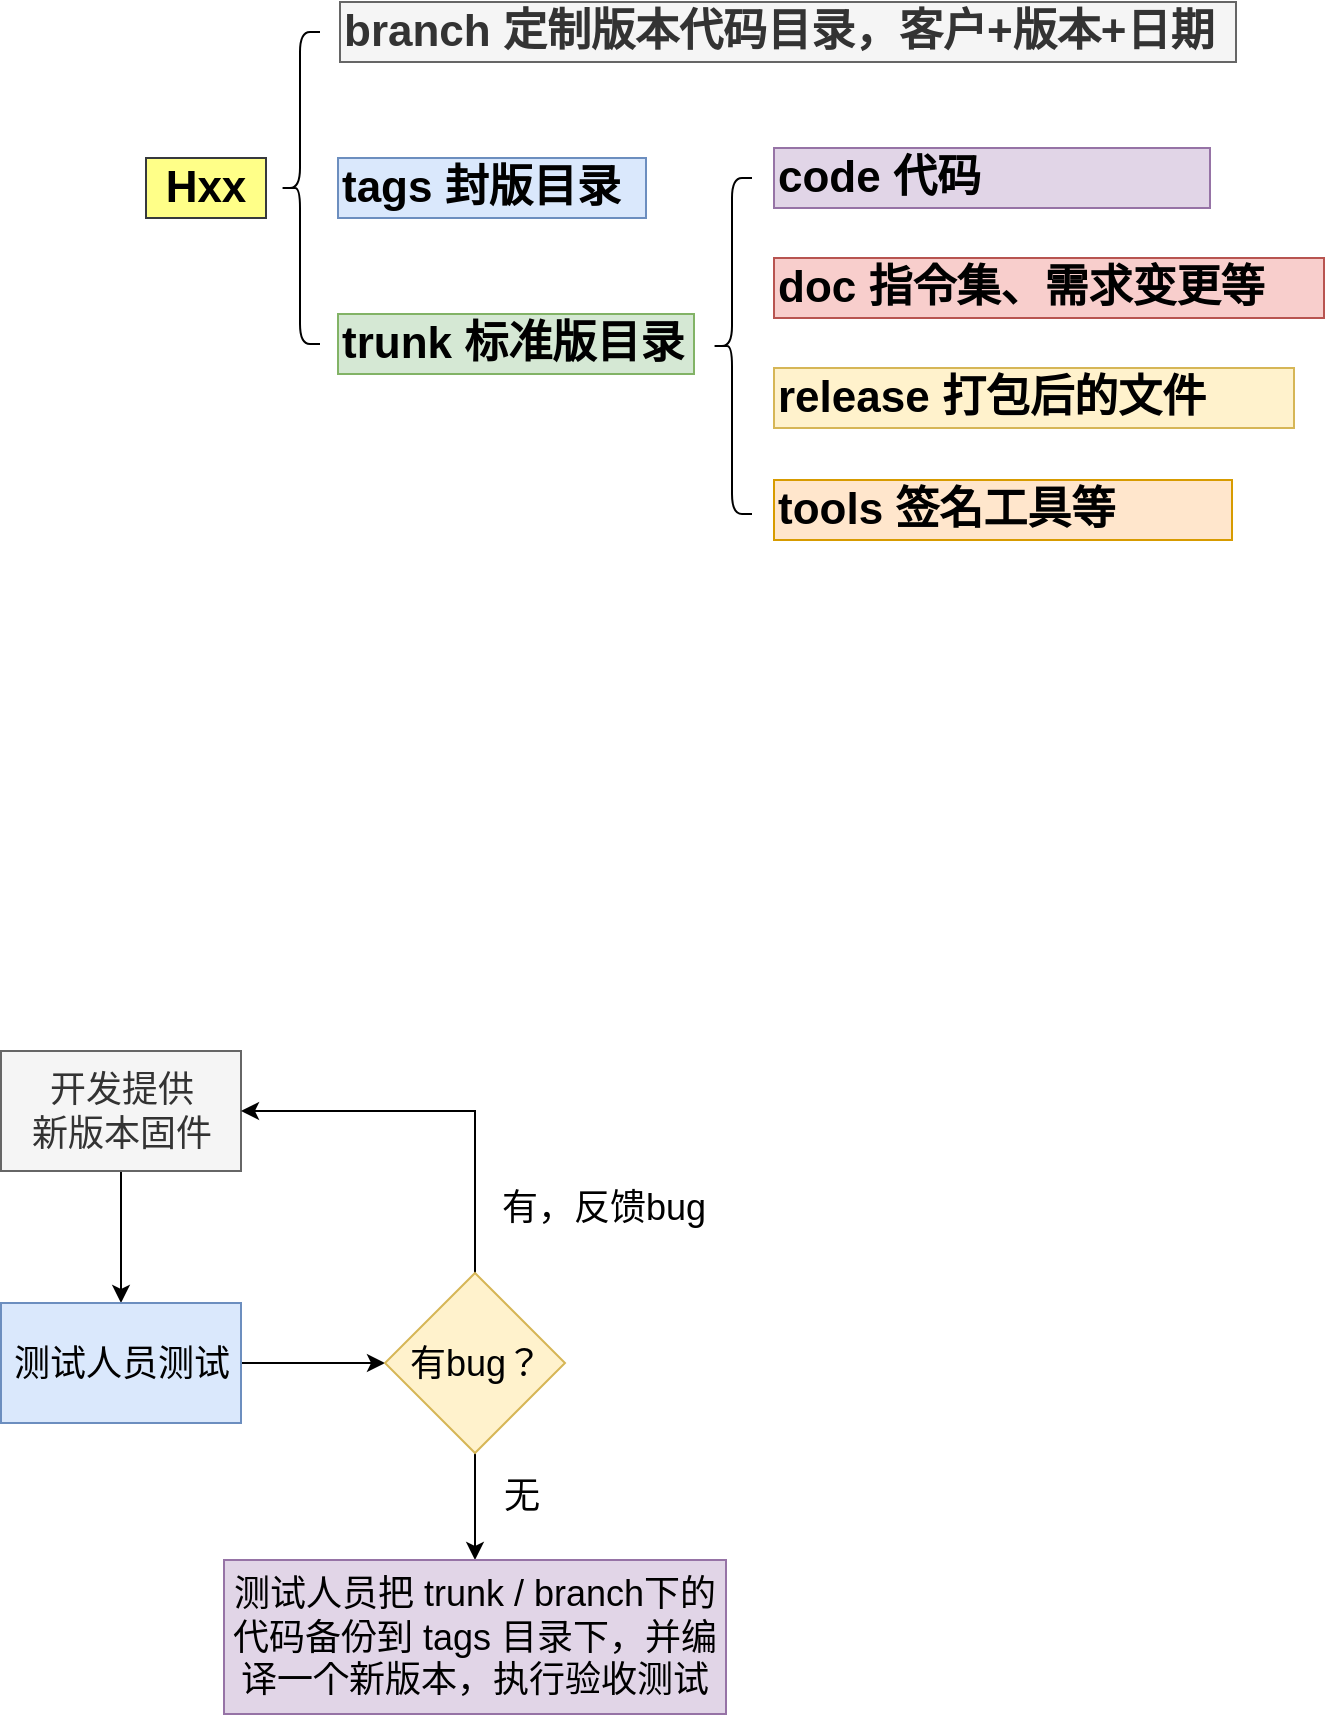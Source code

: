 <mxfile version="10.6.7" type="github"><diagram id="KJKv3AtbUAgoudUhzCSA" name="Page-1"><mxGraphModel dx="740" dy="387" grid="0" gridSize="10" guides="1" tooltips="1" connect="1" arrows="1" fold="1" page="1" pageScale="1" pageWidth="1654" pageHeight="1169" math="0" shadow="0"><root><mxCell id="0"/><mxCell id="1" parent="0"/><mxCell id="JZqF7rIs07gc8GJaisFe-1" value="Hxx" style="rounded=0;whiteSpace=wrap;html=1;fontSize=22;verticalAlign=middle;align=center;fontStyle=1;fillColor=#ffff88;strokeColor=#36393d;" parent="1" vertex="1"><mxGeometry x="213" y="258" width="60" height="30" as="geometry"/></mxCell><mxCell id="JZqF7rIs07gc8GJaisFe-2" value="" style="shape=curlyBracket;whiteSpace=wrap;html=1;rounded=1;fontSize=22;fontStyle=1;fillColor=none;" parent="1" vertex="1"><mxGeometry x="280" y="195" width="20" height="156" as="geometry"/></mxCell><mxCell id="JZqF7rIs07gc8GJaisFe-4" value="branch&amp;nbsp;&lt;span&gt;定制版本代码目录，&lt;/span&gt;&lt;span&gt;客户&lt;/span&gt;&lt;span&gt;+&lt;/span&gt;&lt;span&gt;版本&lt;/span&gt;&lt;span&gt;+&lt;/span&gt;&lt;span&gt;日期&amp;nbsp;&lt;/span&gt;" style="rounded=0;whiteSpace=wrap;html=1;strokeColor=#666666;fontSize=22;verticalAlign=middle;align=left;fontStyle=1;fillColor=#f5f5f5;fontColor=#333333;" parent="1" vertex="1"><mxGeometry x="310" y="180" width="448" height="30" as="geometry"/></mxCell><mxCell id="JZqF7rIs07gc8GJaisFe-5" value="tags 封版目录&lt;br&gt;" style="rounded=0;whiteSpace=wrap;html=1;strokeColor=#6c8ebf;fontSize=22;verticalAlign=middle;align=left;fontStyle=1;fillColor=#dae8fc;" parent="1" vertex="1"><mxGeometry x="309" y="258" width="154" height="30" as="geometry"/></mxCell><mxCell id="JZqF7rIs07gc8GJaisFe-6" value="trunk&amp;nbsp;&lt;span&gt;标准版目录&lt;/span&gt;&lt;br&gt;" style="rounded=0;whiteSpace=wrap;html=1;strokeColor=#82b366;fontSize=22;verticalAlign=middle;align=left;fontStyle=1;fillColor=#d5e8d4;" parent="1" vertex="1"><mxGeometry x="309" y="336" width="178" height="30" as="geometry"/></mxCell><mxCell id="JZqF7rIs07gc8GJaisFe-7" value="" style="shape=curlyBracket;whiteSpace=wrap;html=1;rounded=1;fontSize=22;fontStyle=1;fillColor=none;" parent="1" vertex="1"><mxGeometry x="496" y="268" width="20" height="168" as="geometry"/></mxCell><mxCell id="JZqF7rIs07gc8GJaisFe-10" value="code 代码&lt;br&gt;" style="rounded=0;whiteSpace=wrap;html=1;strokeColor=#9673a6;fontSize=22;verticalAlign=middle;align=left;fontStyle=1;fillColor=#e1d5e7;" parent="1" vertex="1"><mxGeometry x="527" y="253" width="218" height="30" as="geometry"/></mxCell><mxCell id="JZqF7rIs07gc8GJaisFe-11" value="doc&amp;nbsp;&lt;span&gt;指令集、需求变更等&lt;/span&gt;" style="rounded=0;whiteSpace=wrap;html=1;strokeColor=#b85450;fontSize=22;verticalAlign=middle;align=left;fontStyle=1;fillColor=#f8cecc;" parent="1" vertex="1"><mxGeometry x="527" y="308" width="275" height="30" as="geometry"/></mxCell><mxCell id="JZqF7rIs07gc8GJaisFe-12" value="release&amp;nbsp;&lt;span&gt;打包后的文件&lt;/span&gt;" style="rounded=0;whiteSpace=wrap;html=1;strokeColor=#d6b656;fontSize=22;verticalAlign=middle;align=left;fontStyle=1;fillColor=#fff2cc;" parent="1" vertex="1"><mxGeometry x="527" y="363" width="260" height="30" as="geometry"/></mxCell><mxCell id="JZqF7rIs07gc8GJaisFe-13" value="tools&amp;nbsp;&lt;span&gt;签名工具等&lt;/span&gt;" style="rounded=0;whiteSpace=wrap;html=1;strokeColor=#d79b00;fontSize=22;verticalAlign=middle;align=left;fontStyle=1;fillColor=#ffe6cc;" parent="1" vertex="1"><mxGeometry x="527" y="419" width="229" height="30" as="geometry"/></mxCell><mxCell id="JZqF7rIs07gc8GJaisFe-16" value="" style="edgeStyle=orthogonalEdgeStyle;rounded=0;orthogonalLoop=1;jettySize=auto;html=1;fontSize=18;" parent="1" source="JZqF7rIs07gc8GJaisFe-14" target="JZqF7rIs07gc8GJaisFe-15" edge="1"><mxGeometry relative="1" as="geometry"/></mxCell><mxCell id="JZqF7rIs07gc8GJaisFe-14" value="开发提供&lt;br&gt;新版本固件" style="rounded=0;whiteSpace=wrap;html=1;fontSize=18;align=center;fillColor=#f5f5f5;strokeColor=#666666;fontColor=#333333;" parent="1" vertex="1"><mxGeometry x="140.5" y="704.5" width="120" height="60" as="geometry"/></mxCell><mxCell id="JZqF7rIs07gc8GJaisFe-24" value="" style="edgeStyle=orthogonalEdgeStyle;rounded=0;orthogonalLoop=1;jettySize=auto;html=1;fontSize=18;" parent="1" source="JZqF7rIs07gc8GJaisFe-15" target="JZqF7rIs07gc8GJaisFe-23" edge="1"><mxGeometry relative="1" as="geometry"/></mxCell><mxCell id="JZqF7rIs07gc8GJaisFe-15" value="测试人员测试" style="rounded=0;whiteSpace=wrap;html=1;fontSize=18;align=center;fillColor=#dae8fc;strokeColor=#6c8ebf;" parent="1" vertex="1"><mxGeometry x="140.5" y="830.5" width="120" height="60" as="geometry"/></mxCell><mxCell id="JZqF7rIs07gc8GJaisFe-27" style="edgeStyle=orthogonalEdgeStyle;rounded=0;orthogonalLoop=1;jettySize=auto;html=1;exitX=0.5;exitY=0;exitDx=0;exitDy=0;entryX=1;entryY=0.5;entryDx=0;entryDy=0;fontSize=18;" parent="1" source="JZqF7rIs07gc8GJaisFe-23" target="JZqF7rIs07gc8GJaisFe-14" edge="1"><mxGeometry relative="1" as="geometry"/></mxCell><mxCell id="JZqF7rIs07gc8GJaisFe-32" value="" style="edgeStyle=orthogonalEdgeStyle;rounded=0;orthogonalLoop=1;jettySize=auto;html=1;fontSize=18;" parent="1" source="JZqF7rIs07gc8GJaisFe-23" target="JZqF7rIs07gc8GJaisFe-31" edge="1"><mxGeometry relative="1" as="geometry"/></mxCell><mxCell id="JZqF7rIs07gc8GJaisFe-23" value="有bug？" style="rhombus;whiteSpace=wrap;html=1;fontSize=18;align=center;fillColor=#fff2cc;strokeColor=#d6b656;" parent="1" vertex="1"><mxGeometry x="332.5" y="815.5" width="90" height="90" as="geometry"/></mxCell><mxCell id="JZqF7rIs07gc8GJaisFe-28" value="有，反馈bug" style="text;html=1;resizable=0;points=[];autosize=1;align=left;verticalAlign=top;spacingTop=-4;fontSize=18;" parent="1" vertex="1"><mxGeometry x="389" y="770" width="113" height="21" as="geometry"/></mxCell><mxCell id="JZqF7rIs07gc8GJaisFe-31" value="测试人员把 trunk / branch下的代码备份到 tags 目录下，并编译一个新版本，执行验收测试" style="rounded=0;whiteSpace=wrap;html=1;fontSize=18;align=center;fillColor=#e1d5e7;strokeColor=#9673a6;" parent="1" vertex="1"><mxGeometry x="252" y="959" width="251" height="77" as="geometry"/></mxCell><mxCell id="JZqF7rIs07gc8GJaisFe-33" value="无" style="text;html=1;resizable=0;points=[];autosize=1;align=left;verticalAlign=top;spacingTop=-4;fontSize=18;" parent="1" vertex="1"><mxGeometry x="390" y="914" width="28" height="21" as="geometry"/></mxCell></root></mxGraphModel></diagram></mxfile>